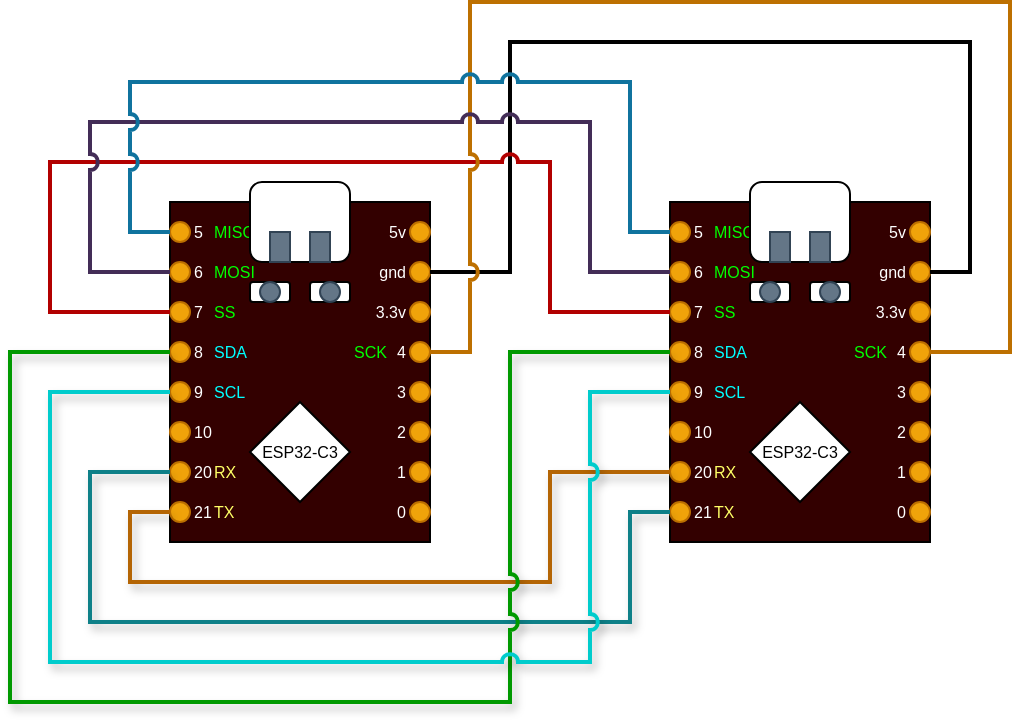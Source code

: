 <mxfile version="24.5.3" type="device">
  <diagram name="Page-1" id="lGDbhQLRvHRildsHieRH">
    <mxGraphModel dx="477" dy="309" grid="1" gridSize="10" guides="1" tooltips="1" connect="1" arrows="1" fold="1" page="1" pageScale="1" pageWidth="1169" pageHeight="827" math="0" shadow="0">
      <root>
        <mxCell id="0" />
        <mxCell id="1" parent="0" />
        <mxCell id="qjdgd-E2XrbZ29iHot8z-84" value="" style="group" parent="1" vertex="1" connectable="0">
          <mxGeometry x="240" y="160" width="130" height="180" as="geometry" />
        </mxCell>
        <mxCell id="qjdgd-E2XrbZ29iHot8z-43" value="" style="rounded=0;whiteSpace=wrap;html=1;fillColor=#330000;" parent="qjdgd-E2XrbZ29iHot8z-84" vertex="1">
          <mxGeometry y="10" width="130" height="170" as="geometry" />
        </mxCell>
        <mxCell id="qjdgd-E2XrbZ29iHot8z-3" value="" style="ellipse;whiteSpace=wrap;html=1;aspect=fixed;movable=1;resizable=1;rotatable=1;deletable=1;editable=1;locked=0;connectable=1;shadow=0;fillColor=#f0a30a;strokeColor=#BD7000;fontColor=#000000;align=left;" parent="qjdgd-E2XrbZ29iHot8z-84" vertex="1">
          <mxGeometry y="20" width="10" height="10" as="geometry" />
        </mxCell>
        <mxCell id="qjdgd-E2XrbZ29iHot8z-4" value="" style="ellipse;whiteSpace=wrap;html=1;aspect=fixed;movable=1;resizable=1;rotatable=1;deletable=1;editable=1;locked=0;connectable=1;shadow=0;fillColor=#f0a30a;fontColor=#000000;strokeColor=#BD7000;align=right;" parent="qjdgd-E2XrbZ29iHot8z-84" vertex="1">
          <mxGeometry x="120" y="20" width="10" height="10" as="geometry" />
        </mxCell>
        <mxCell id="qjdgd-E2XrbZ29iHot8z-5" value="" style="ellipse;whiteSpace=wrap;html=1;aspect=fixed;movable=1;resizable=1;rotatable=1;deletable=1;editable=1;locked=0;connectable=1;shadow=0;fillColor=#f0a30a;strokeColor=#BD7000;fontColor=#000000;align=left;" parent="qjdgd-E2XrbZ29iHot8z-84" vertex="1">
          <mxGeometry y="40" width="10" height="10" as="geometry" />
        </mxCell>
        <mxCell id="qjdgd-E2XrbZ29iHot8z-6" value="" style="ellipse;whiteSpace=wrap;html=1;aspect=fixed;movable=1;resizable=1;rotatable=1;deletable=1;editable=1;locked=0;connectable=1;shadow=0;fillColor=#f0a30a;fontColor=#000000;strokeColor=#BD7000;align=right;" parent="qjdgd-E2XrbZ29iHot8z-84" vertex="1">
          <mxGeometry x="120" y="40" width="10" height="10" as="geometry" />
        </mxCell>
        <mxCell id="qjdgd-E2XrbZ29iHot8z-7" value="" style="ellipse;whiteSpace=wrap;html=1;aspect=fixed;movable=1;resizable=1;rotatable=1;deletable=1;editable=1;locked=0;connectable=1;shadow=0;fillColor=#f0a30a;strokeColor=#BD7000;fontColor=#000000;align=left;" parent="qjdgd-E2XrbZ29iHot8z-84" vertex="1">
          <mxGeometry y="60" width="10" height="10" as="geometry" />
        </mxCell>
        <mxCell id="qjdgd-E2XrbZ29iHot8z-8" value="" style="ellipse;whiteSpace=wrap;html=1;aspect=fixed;movable=1;resizable=1;rotatable=1;deletable=1;editable=1;locked=0;connectable=1;shadow=0;fillColor=#f0a30a;fontColor=#000000;strokeColor=#BD7000;align=right;" parent="qjdgd-E2XrbZ29iHot8z-84" vertex="1">
          <mxGeometry x="120" y="60" width="10" height="10" as="geometry" />
        </mxCell>
        <mxCell id="qjdgd-E2XrbZ29iHot8z-9" value="" style="ellipse;whiteSpace=wrap;html=1;aspect=fixed;movable=1;resizable=1;rotatable=1;deletable=1;editable=1;locked=0;connectable=1;shadow=0;fillColor=#f0a30a;strokeColor=#BD7000;fontColor=#000000;align=left;" parent="qjdgd-E2XrbZ29iHot8z-84" vertex="1">
          <mxGeometry y="80" width="10" height="10" as="geometry" />
        </mxCell>
        <mxCell id="qjdgd-E2XrbZ29iHot8z-10" value="" style="ellipse;whiteSpace=wrap;html=1;aspect=fixed;movable=1;resizable=1;rotatable=1;deletable=1;editable=1;locked=0;connectable=1;shadow=0;fillColor=#f0a30a;fontColor=#000000;strokeColor=#BD7000;align=right;" parent="qjdgd-E2XrbZ29iHot8z-84" vertex="1">
          <mxGeometry x="120" y="80" width="10" height="10" as="geometry" />
        </mxCell>
        <mxCell id="qjdgd-E2XrbZ29iHot8z-11" value="" style="ellipse;whiteSpace=wrap;html=1;aspect=fixed;movable=1;resizable=1;rotatable=1;deletable=1;editable=1;locked=0;connectable=1;shadow=0;fillColor=#f0a30a;strokeColor=#BD7000;fontColor=#000000;align=left;" parent="qjdgd-E2XrbZ29iHot8z-84" vertex="1">
          <mxGeometry y="100" width="10" height="10" as="geometry" />
        </mxCell>
        <mxCell id="qjdgd-E2XrbZ29iHot8z-12" value="" style="ellipse;whiteSpace=wrap;html=1;aspect=fixed;movable=1;resizable=1;rotatable=1;deletable=1;editable=1;locked=0;connectable=1;shadow=0;fillColor=#f0a30a;fontColor=#000000;strokeColor=#BD7000;align=right;" parent="qjdgd-E2XrbZ29iHot8z-84" vertex="1">
          <mxGeometry x="120" y="100" width="10" height="10" as="geometry" />
        </mxCell>
        <mxCell id="qjdgd-E2XrbZ29iHot8z-13" value="" style="ellipse;whiteSpace=wrap;html=1;aspect=fixed;movable=1;resizable=1;rotatable=1;deletable=1;editable=1;locked=0;connectable=1;shadow=0;fillColor=#f0a30a;strokeColor=#BD7000;fontColor=#000000;align=left;" parent="qjdgd-E2XrbZ29iHot8z-84" vertex="1">
          <mxGeometry y="120" width="10" height="10" as="geometry" />
        </mxCell>
        <mxCell id="qjdgd-E2XrbZ29iHot8z-14" value="" style="ellipse;whiteSpace=wrap;html=1;aspect=fixed;movable=1;resizable=1;rotatable=1;deletable=1;editable=1;locked=0;connectable=1;shadow=0;fillColor=#f0a30a;fontColor=#000000;strokeColor=#BD7000;align=right;" parent="qjdgd-E2XrbZ29iHot8z-84" vertex="1">
          <mxGeometry x="120" y="120" width="10" height="10" as="geometry" />
        </mxCell>
        <mxCell id="qjdgd-E2XrbZ29iHot8z-15" value="" style="ellipse;whiteSpace=wrap;html=1;aspect=fixed;movable=1;resizable=1;rotatable=1;deletable=1;editable=1;locked=0;connectable=1;shadow=0;fillColor=#f0a30a;strokeColor=#BD7000;fontColor=#000000;align=left;" parent="qjdgd-E2XrbZ29iHot8z-84" vertex="1">
          <mxGeometry y="140" width="10" height="10" as="geometry" />
        </mxCell>
        <mxCell id="qjdgd-E2XrbZ29iHot8z-16" value="" style="ellipse;whiteSpace=wrap;html=1;aspect=fixed;movable=1;resizable=1;rotatable=1;deletable=1;editable=1;locked=0;connectable=1;shadow=0;fillColor=#f0a30a;fontColor=#000000;strokeColor=#BD7000;align=right;" parent="qjdgd-E2XrbZ29iHot8z-84" vertex="1">
          <mxGeometry x="120" y="140" width="10" height="10" as="geometry" />
        </mxCell>
        <mxCell id="qjdgd-E2XrbZ29iHot8z-17" value="" style="ellipse;whiteSpace=wrap;html=1;aspect=fixed;movable=1;resizable=1;rotatable=1;deletable=1;editable=1;locked=0;connectable=1;shadow=0;fillColor=#f0a30a;strokeColor=#BD7000;fontColor=#000000;align=left;" parent="qjdgd-E2XrbZ29iHot8z-84" vertex="1">
          <mxGeometry y="160" width="10" height="10" as="geometry" />
        </mxCell>
        <mxCell id="qjdgd-E2XrbZ29iHot8z-18" value="" style="ellipse;whiteSpace=wrap;html=1;aspect=fixed;movable=1;resizable=1;rotatable=1;deletable=1;editable=1;locked=0;connectable=1;shadow=0;fillColor=#f0a30a;fontColor=#000000;strokeColor=#BD7000;align=right;" parent="qjdgd-E2XrbZ29iHot8z-84" vertex="1">
          <mxGeometry x="120" y="160" width="10" height="10" as="geometry" />
        </mxCell>
        <mxCell id="qjdgd-E2XrbZ29iHot8z-50" value="5v" style="text;html=1;align=right;verticalAlign=middle;whiteSpace=wrap;rounded=0;fontSize=8;labelBackgroundColor=#330000;fontColor=#FFFFFF;" parent="qjdgd-E2XrbZ29iHot8z-84" vertex="1">
          <mxGeometry x="100" y="20" width="20" height="10" as="geometry" />
        </mxCell>
        <mxCell id="qjdgd-E2XrbZ29iHot8z-51" value="gnd" style="text;html=1;align=right;verticalAlign=middle;whiteSpace=wrap;rounded=0;fontSize=8;labelBackgroundColor=#330000;fontColor=#FFFFFF;" parent="qjdgd-E2XrbZ29iHot8z-84" vertex="1">
          <mxGeometry x="100" y="40" width="20" height="10" as="geometry" />
        </mxCell>
        <mxCell id="qjdgd-E2XrbZ29iHot8z-52" value="3.3v" style="text;html=1;align=right;verticalAlign=middle;whiteSpace=wrap;rounded=0;fontSize=8;labelBackgroundColor=#330000;fontColor=#FFFFFF;" parent="qjdgd-E2XrbZ29iHot8z-84" vertex="1">
          <mxGeometry x="100" y="60" width="20" height="10" as="geometry" />
        </mxCell>
        <mxCell id="qjdgd-E2XrbZ29iHot8z-53" value="4" style="text;html=1;align=right;verticalAlign=middle;whiteSpace=wrap;rounded=0;fontSize=8;labelBackgroundColor=#330000;fontColor=#FFFFFF;" parent="qjdgd-E2XrbZ29iHot8z-84" vertex="1">
          <mxGeometry x="100" y="80" width="20" height="10" as="geometry" />
        </mxCell>
        <mxCell id="qjdgd-E2XrbZ29iHot8z-54" value="3" style="text;html=1;align=right;verticalAlign=middle;whiteSpace=wrap;rounded=0;fontSize=8;labelBackgroundColor=#330000;fontColor=#FFFFFF;" parent="qjdgd-E2XrbZ29iHot8z-84" vertex="1">
          <mxGeometry x="100" y="100" width="20" height="10" as="geometry" />
        </mxCell>
        <mxCell id="qjdgd-E2XrbZ29iHot8z-55" value="2" style="text;html=1;align=right;verticalAlign=middle;whiteSpace=wrap;rounded=0;fontSize=8;labelBackgroundColor=#330000;fontColor=#FFFFFF;" parent="qjdgd-E2XrbZ29iHot8z-84" vertex="1">
          <mxGeometry x="100" y="120" width="20" height="10" as="geometry" />
        </mxCell>
        <mxCell id="qjdgd-E2XrbZ29iHot8z-56" value="1" style="text;html=1;align=right;verticalAlign=middle;whiteSpace=wrap;rounded=0;fontSize=8;labelBackgroundColor=#330000;fontColor=#FFFFFF;" parent="qjdgd-E2XrbZ29iHot8z-84" vertex="1">
          <mxGeometry x="100" y="140" width="20" height="10" as="geometry" />
        </mxCell>
        <mxCell id="qjdgd-E2XrbZ29iHot8z-57" value="0" style="text;html=1;align=right;verticalAlign=middle;whiteSpace=wrap;rounded=0;fontSize=8;labelBackgroundColor=#330000;fontColor=#FFFFFF;" parent="qjdgd-E2XrbZ29iHot8z-84" vertex="1">
          <mxGeometry x="100" y="160" width="20" height="10" as="geometry" />
        </mxCell>
        <mxCell id="qjdgd-E2XrbZ29iHot8z-58" value="5" style="text;html=1;align=left;verticalAlign=middle;whiteSpace=wrap;rounded=0;fontSize=8;labelBackgroundColor=#330000;fontColor=#FFFFFF;" parent="qjdgd-E2XrbZ29iHot8z-84" vertex="1">
          <mxGeometry x="10" y="20" width="20" height="10" as="geometry" />
        </mxCell>
        <mxCell id="qjdgd-E2XrbZ29iHot8z-59" value="6" style="text;html=1;align=left;verticalAlign=middle;whiteSpace=wrap;rounded=0;fontSize=8;labelBackgroundColor=#330000;fontColor=#FFFFFF;" parent="qjdgd-E2XrbZ29iHot8z-84" vertex="1">
          <mxGeometry x="10" y="40" width="20" height="10" as="geometry" />
        </mxCell>
        <mxCell id="qjdgd-E2XrbZ29iHot8z-60" value="7" style="text;html=1;align=left;verticalAlign=middle;whiteSpace=wrap;rounded=0;fontSize=8;labelBackgroundColor=#330000;fontColor=#FFFFFF;" parent="qjdgd-E2XrbZ29iHot8z-84" vertex="1">
          <mxGeometry x="10" y="60" width="20" height="10" as="geometry" />
        </mxCell>
        <mxCell id="qjdgd-E2XrbZ29iHot8z-61" value="8" style="text;html=1;align=left;verticalAlign=middle;whiteSpace=wrap;rounded=0;fontSize=8;labelBackgroundColor=#330000;fontColor=#FFFFFF;" parent="qjdgd-E2XrbZ29iHot8z-84" vertex="1">
          <mxGeometry x="10" y="80" width="20" height="10" as="geometry" />
        </mxCell>
        <mxCell id="qjdgd-E2XrbZ29iHot8z-62" value="9" style="text;html=1;align=left;verticalAlign=middle;whiteSpace=wrap;rounded=0;fontSize=8;labelBackgroundColor=#330000;fontColor=#FFFFFF;" parent="qjdgd-E2XrbZ29iHot8z-84" vertex="1">
          <mxGeometry x="10" y="100" width="20" height="10" as="geometry" />
        </mxCell>
        <mxCell id="qjdgd-E2XrbZ29iHot8z-63" value="10" style="text;html=1;align=left;verticalAlign=middle;whiteSpace=wrap;rounded=0;fontSize=8;labelBackgroundColor=#330000;fontColor=#FFFFFF;" parent="qjdgd-E2XrbZ29iHot8z-84" vertex="1">
          <mxGeometry x="10" y="120" width="20" height="10" as="geometry" />
        </mxCell>
        <mxCell id="qjdgd-E2XrbZ29iHot8z-64" value="20" style="text;html=1;align=left;verticalAlign=middle;whiteSpace=wrap;rounded=0;fontSize=8;labelBackgroundColor=#330000;fontColor=#FFFFFF;" parent="qjdgd-E2XrbZ29iHot8z-84" vertex="1">
          <mxGeometry x="10" y="140" width="20" height="10" as="geometry" />
        </mxCell>
        <mxCell id="qjdgd-E2XrbZ29iHot8z-65" value="21" style="text;html=1;align=left;verticalAlign=middle;whiteSpace=wrap;rounded=0;fontSize=8;labelBackgroundColor=#330000;fontColor=#FFFFFF;" parent="qjdgd-E2XrbZ29iHot8z-84" vertex="1">
          <mxGeometry x="10" y="160" width="20" height="10" as="geometry" />
        </mxCell>
        <mxCell id="qjdgd-E2XrbZ29iHot8z-67" value="RX" style="text;html=1;align=left;verticalAlign=middle;whiteSpace=wrap;rounded=0;fontSize=8;labelBackgroundColor=#330000;fontColor=#FFFF66;" parent="qjdgd-E2XrbZ29iHot8z-84" vertex="1">
          <mxGeometry x="20" y="140" width="20" height="10" as="geometry" />
        </mxCell>
        <mxCell id="qjdgd-E2XrbZ29iHot8z-68" value="TX" style="text;html=1;align=left;verticalAlign=middle;whiteSpace=wrap;rounded=0;fontSize=8;labelBackgroundColor=#330000;fontColor=#FFFF66;" parent="qjdgd-E2XrbZ29iHot8z-84" vertex="1">
          <mxGeometry x="20" y="160" width="20" height="10" as="geometry" />
        </mxCell>
        <mxCell id="qjdgd-E2XrbZ29iHot8z-69" value="SDA" style="text;html=1;align=left;verticalAlign=middle;whiteSpace=wrap;rounded=0;fontSize=8;labelBackgroundColor=#330000;fontColor=#00FFFF;" parent="qjdgd-E2XrbZ29iHot8z-84" vertex="1">
          <mxGeometry x="20" y="80" width="20" height="10" as="geometry" />
        </mxCell>
        <mxCell id="qjdgd-E2XrbZ29iHot8z-70" value="SCL" style="text;html=1;align=left;verticalAlign=middle;whiteSpace=wrap;rounded=0;fontSize=8;labelBackgroundColor=#330000;fontColor=#00FFFF;" parent="qjdgd-E2XrbZ29iHot8z-84" vertex="1">
          <mxGeometry x="20" y="100" width="20" height="10" as="geometry" />
        </mxCell>
        <mxCell id="qjdgd-E2XrbZ29iHot8z-71" value="MISO" style="text;html=1;align=left;verticalAlign=middle;whiteSpace=wrap;rounded=0;fontSize=8;labelBackgroundColor=#330000;fontColor=#00FF00;" parent="qjdgd-E2XrbZ29iHot8z-84" vertex="1">
          <mxGeometry x="20" y="20" width="20" height="10" as="geometry" />
        </mxCell>
        <mxCell id="qjdgd-E2XrbZ29iHot8z-72" value="MOSI" style="text;html=1;align=left;verticalAlign=middle;whiteSpace=wrap;rounded=0;fontSize=8;labelBackgroundColor=#330000;fontColor=#00FF00;" parent="qjdgd-E2XrbZ29iHot8z-84" vertex="1">
          <mxGeometry x="20" y="40" width="20" height="10" as="geometry" />
        </mxCell>
        <mxCell id="qjdgd-E2XrbZ29iHot8z-73" value="SS" style="text;html=1;align=left;verticalAlign=middle;whiteSpace=wrap;rounded=0;fontSize=8;labelBackgroundColor=#330000;fontColor=#00FF00;" parent="qjdgd-E2XrbZ29iHot8z-84" vertex="1">
          <mxGeometry x="20" y="60" width="20" height="10" as="geometry" />
        </mxCell>
        <mxCell id="qjdgd-E2XrbZ29iHot8z-49" value="" style="group" parent="qjdgd-E2XrbZ29iHot8z-84" vertex="1" connectable="0">
          <mxGeometry x="40" width="50" height="40" as="geometry" />
        </mxCell>
        <mxCell id="qjdgd-E2XrbZ29iHot8z-46" value="" style="rounded=1;whiteSpace=wrap;html=1;" parent="qjdgd-E2XrbZ29iHot8z-49" vertex="1">
          <mxGeometry width="50" height="40" as="geometry" />
        </mxCell>
        <mxCell id="qjdgd-E2XrbZ29iHot8z-47" value="" style="rounded=0;whiteSpace=wrap;html=1;fillColor=#647687;strokeColor=#314354;fontColor=#ffffff;" parent="qjdgd-E2XrbZ29iHot8z-49" vertex="1">
          <mxGeometry x="10" y="25" width="10" height="15" as="geometry" />
        </mxCell>
        <mxCell id="qjdgd-E2XrbZ29iHot8z-48" value="" style="rounded=0;whiteSpace=wrap;html=1;fillColor=#647687;strokeColor=#314354;fontColor=#ffffff;" parent="qjdgd-E2XrbZ29iHot8z-49" vertex="1">
          <mxGeometry x="30" y="25" width="10" height="15" as="geometry" />
        </mxCell>
        <mxCell id="qjdgd-E2XrbZ29iHot8z-74" value="SCK" style="text;html=1;align=left;verticalAlign=middle;whiteSpace=wrap;rounded=0;fontSize=8;labelBackgroundColor=#330000;fontColor=#00FF00;" parent="qjdgd-E2XrbZ29iHot8z-84" vertex="1">
          <mxGeometry x="90" y="80" width="20" height="10" as="geometry" />
        </mxCell>
        <mxCell id="qjdgd-E2XrbZ29iHot8z-75" value="ESP32-C3" style="rhombus;whiteSpace=wrap;html=1;fontSize=8;" parent="qjdgd-E2XrbZ29iHot8z-84" vertex="1">
          <mxGeometry x="40" y="110" width="50" height="50" as="geometry" />
        </mxCell>
        <mxCell id="qjdgd-E2XrbZ29iHot8z-79" value="" style="group" parent="qjdgd-E2XrbZ29iHot8z-84" vertex="1" connectable="0">
          <mxGeometry x="40" y="50" width="20" height="10" as="geometry" />
        </mxCell>
        <mxCell id="qjdgd-E2XrbZ29iHot8z-76" value="" style="rounded=1;whiteSpace=wrap;html=1;" parent="qjdgd-E2XrbZ29iHot8z-79" vertex="1">
          <mxGeometry width="20" height="10" as="geometry" />
        </mxCell>
        <mxCell id="qjdgd-E2XrbZ29iHot8z-77" value="" style="ellipse;whiteSpace=wrap;html=1;aspect=fixed;labelBackgroundColor=none;fontColor=#ffffff;fillColor=#647687;strokeColor=#314354;" parent="qjdgd-E2XrbZ29iHot8z-79" vertex="1">
          <mxGeometry x="5" width="10" height="10" as="geometry" />
        </mxCell>
        <mxCell id="qjdgd-E2XrbZ29iHot8z-81" value="" style="group" parent="qjdgd-E2XrbZ29iHot8z-84" vertex="1" connectable="0">
          <mxGeometry x="70" y="50" width="20" height="10" as="geometry" />
        </mxCell>
        <mxCell id="qjdgd-E2XrbZ29iHot8z-82" value="" style="rounded=1;whiteSpace=wrap;html=1;" parent="qjdgd-E2XrbZ29iHot8z-81" vertex="1">
          <mxGeometry width="20" height="10" as="geometry" />
        </mxCell>
        <mxCell id="qjdgd-E2XrbZ29iHot8z-83" value="" style="ellipse;whiteSpace=wrap;html=1;aspect=fixed;labelBackgroundColor=none;fontColor=#ffffff;fillColor=#647687;strokeColor=#314354;" parent="qjdgd-E2XrbZ29iHot8z-81" vertex="1">
          <mxGeometry x="5" width="10" height="10" as="geometry" />
        </mxCell>
        <mxCell id="qjdgd-E2XrbZ29iHot8z-244" value="" style="group" parent="1" vertex="1" connectable="0">
          <mxGeometry x="490" y="160" width="130" height="180" as="geometry" />
        </mxCell>
        <mxCell id="qjdgd-E2XrbZ29iHot8z-245" value="" style="rounded=0;whiteSpace=wrap;html=1;fillColor=#330000;" parent="qjdgd-E2XrbZ29iHot8z-244" vertex="1">
          <mxGeometry y="10" width="130" height="170" as="geometry" />
        </mxCell>
        <mxCell id="qjdgd-E2XrbZ29iHot8z-246" value="" style="ellipse;whiteSpace=wrap;html=1;aspect=fixed;movable=1;resizable=1;rotatable=1;deletable=1;editable=1;locked=0;connectable=1;shadow=0;fillColor=#f0a30a;strokeColor=#BD7000;fontColor=#000000;align=left;" parent="qjdgd-E2XrbZ29iHot8z-244" vertex="1">
          <mxGeometry y="20" width="10" height="10" as="geometry" />
        </mxCell>
        <mxCell id="qjdgd-E2XrbZ29iHot8z-247" value="" style="ellipse;whiteSpace=wrap;html=1;aspect=fixed;movable=1;resizable=1;rotatable=1;deletable=1;editable=1;locked=0;connectable=1;shadow=0;fillColor=#f0a30a;fontColor=#000000;strokeColor=#BD7000;align=right;" parent="qjdgd-E2XrbZ29iHot8z-244" vertex="1">
          <mxGeometry x="120" y="20" width="10" height="10" as="geometry" />
        </mxCell>
        <mxCell id="qjdgd-E2XrbZ29iHot8z-248" value="" style="ellipse;whiteSpace=wrap;html=1;aspect=fixed;movable=1;resizable=1;rotatable=1;deletable=1;editable=1;locked=0;connectable=1;shadow=0;fillColor=#f0a30a;strokeColor=#BD7000;fontColor=#000000;align=left;" parent="qjdgd-E2XrbZ29iHot8z-244" vertex="1">
          <mxGeometry y="40" width="10" height="10" as="geometry" />
        </mxCell>
        <mxCell id="qjdgd-E2XrbZ29iHot8z-249" value="" style="ellipse;whiteSpace=wrap;html=1;aspect=fixed;movable=1;resizable=1;rotatable=1;deletable=1;editable=1;locked=0;connectable=1;shadow=0;fillColor=#f0a30a;fontColor=#000000;strokeColor=#BD7000;align=right;" parent="qjdgd-E2XrbZ29iHot8z-244" vertex="1">
          <mxGeometry x="120" y="40" width="10" height="10" as="geometry" />
        </mxCell>
        <mxCell id="qjdgd-E2XrbZ29iHot8z-250" value="" style="ellipse;whiteSpace=wrap;html=1;aspect=fixed;movable=1;resizable=1;rotatable=1;deletable=1;editable=1;locked=0;connectable=1;shadow=0;fillColor=#f0a30a;strokeColor=#BD7000;fontColor=#000000;align=left;" parent="qjdgd-E2XrbZ29iHot8z-244" vertex="1">
          <mxGeometry y="60" width="10" height="10" as="geometry" />
        </mxCell>
        <mxCell id="qjdgd-E2XrbZ29iHot8z-251" value="" style="ellipse;whiteSpace=wrap;html=1;aspect=fixed;movable=1;resizable=1;rotatable=1;deletable=1;editable=1;locked=0;connectable=1;shadow=0;fillColor=#f0a30a;fontColor=#000000;strokeColor=#BD7000;align=right;" parent="qjdgd-E2XrbZ29iHot8z-244" vertex="1">
          <mxGeometry x="120" y="60" width="10" height="10" as="geometry" />
        </mxCell>
        <mxCell id="qjdgd-E2XrbZ29iHot8z-252" value="" style="ellipse;whiteSpace=wrap;html=1;aspect=fixed;movable=1;resizable=1;rotatable=1;deletable=1;editable=1;locked=0;connectable=1;shadow=0;fillColor=#f0a30a;strokeColor=#BD7000;fontColor=#000000;align=left;" parent="qjdgd-E2XrbZ29iHot8z-244" vertex="1">
          <mxGeometry y="80" width="10" height="10" as="geometry" />
        </mxCell>
        <mxCell id="qjdgd-E2XrbZ29iHot8z-253" value="" style="ellipse;whiteSpace=wrap;html=1;aspect=fixed;movable=1;resizable=1;rotatable=1;deletable=1;editable=1;locked=0;connectable=1;shadow=0;fillColor=#f0a30a;fontColor=#000000;strokeColor=#BD7000;align=right;" parent="qjdgd-E2XrbZ29iHot8z-244" vertex="1">
          <mxGeometry x="120" y="80" width="10" height="10" as="geometry" />
        </mxCell>
        <mxCell id="qjdgd-E2XrbZ29iHot8z-254" value="" style="ellipse;whiteSpace=wrap;html=1;aspect=fixed;movable=1;resizable=1;rotatable=1;deletable=1;editable=1;locked=0;connectable=1;shadow=0;fillColor=#f0a30a;strokeColor=#BD7000;fontColor=#000000;align=left;" parent="qjdgd-E2XrbZ29iHot8z-244" vertex="1">
          <mxGeometry y="100" width="10" height="10" as="geometry" />
        </mxCell>
        <mxCell id="qjdgd-E2XrbZ29iHot8z-255" value="" style="ellipse;whiteSpace=wrap;html=1;aspect=fixed;movable=1;resizable=1;rotatable=1;deletable=1;editable=1;locked=0;connectable=1;shadow=0;fillColor=#f0a30a;fontColor=#000000;strokeColor=#BD7000;align=right;" parent="qjdgd-E2XrbZ29iHot8z-244" vertex="1">
          <mxGeometry x="120" y="100" width="10" height="10" as="geometry" />
        </mxCell>
        <mxCell id="qjdgd-E2XrbZ29iHot8z-256" value="" style="ellipse;whiteSpace=wrap;html=1;aspect=fixed;movable=1;resizable=1;rotatable=1;deletable=1;editable=1;locked=0;connectable=1;shadow=0;fillColor=#f0a30a;strokeColor=#BD7000;fontColor=#000000;align=left;" parent="qjdgd-E2XrbZ29iHot8z-244" vertex="1">
          <mxGeometry y="120" width="10" height="10" as="geometry" />
        </mxCell>
        <mxCell id="qjdgd-E2XrbZ29iHot8z-257" value="" style="ellipse;whiteSpace=wrap;html=1;aspect=fixed;movable=1;resizable=1;rotatable=1;deletable=1;editable=1;locked=0;connectable=1;shadow=0;fillColor=#f0a30a;fontColor=#000000;strokeColor=#BD7000;align=right;" parent="qjdgd-E2XrbZ29iHot8z-244" vertex="1">
          <mxGeometry x="120" y="120" width="10" height="10" as="geometry" />
        </mxCell>
        <mxCell id="qjdgd-E2XrbZ29iHot8z-258" value="" style="ellipse;whiteSpace=wrap;html=1;aspect=fixed;movable=1;resizable=1;rotatable=1;deletable=1;editable=1;locked=0;connectable=1;shadow=0;fillColor=#f0a30a;strokeColor=#BD7000;fontColor=#000000;align=left;" parent="qjdgd-E2XrbZ29iHot8z-244" vertex="1">
          <mxGeometry y="140" width="10" height="10" as="geometry" />
        </mxCell>
        <mxCell id="qjdgd-E2XrbZ29iHot8z-259" value="" style="ellipse;whiteSpace=wrap;html=1;aspect=fixed;movable=1;resizable=1;rotatable=1;deletable=1;editable=1;locked=0;connectable=1;shadow=0;fillColor=#f0a30a;fontColor=#000000;strokeColor=#BD7000;align=right;" parent="qjdgd-E2XrbZ29iHot8z-244" vertex="1">
          <mxGeometry x="120" y="140" width="10" height="10" as="geometry" />
        </mxCell>
        <mxCell id="qjdgd-E2XrbZ29iHot8z-260" value="" style="ellipse;whiteSpace=wrap;html=1;aspect=fixed;movable=1;resizable=1;rotatable=1;deletable=1;editable=1;locked=0;connectable=1;shadow=0;fillColor=#f0a30a;strokeColor=#BD7000;fontColor=#000000;align=left;" parent="qjdgd-E2XrbZ29iHot8z-244" vertex="1">
          <mxGeometry y="160" width="10" height="10" as="geometry" />
        </mxCell>
        <mxCell id="qjdgd-E2XrbZ29iHot8z-261" value="" style="ellipse;whiteSpace=wrap;html=1;aspect=fixed;movable=1;resizable=1;rotatable=1;deletable=1;editable=1;locked=0;connectable=1;shadow=0;fillColor=#f0a30a;fontColor=#000000;strokeColor=#BD7000;align=right;" parent="qjdgd-E2XrbZ29iHot8z-244" vertex="1">
          <mxGeometry x="120" y="160" width="10" height="10" as="geometry" />
        </mxCell>
        <mxCell id="qjdgd-E2XrbZ29iHot8z-262" value="5v" style="text;html=1;align=right;verticalAlign=middle;whiteSpace=wrap;rounded=0;fontSize=8;labelBackgroundColor=#330000;fontColor=#FFFFFF;" parent="qjdgd-E2XrbZ29iHot8z-244" vertex="1">
          <mxGeometry x="100" y="20" width="20" height="10" as="geometry" />
        </mxCell>
        <mxCell id="qjdgd-E2XrbZ29iHot8z-263" value="gnd" style="text;html=1;align=right;verticalAlign=middle;whiteSpace=wrap;rounded=0;fontSize=8;labelBackgroundColor=#330000;fontColor=#FFFFFF;" parent="qjdgd-E2XrbZ29iHot8z-244" vertex="1">
          <mxGeometry x="100" y="40" width="20" height="10" as="geometry" />
        </mxCell>
        <mxCell id="qjdgd-E2XrbZ29iHot8z-264" value="3.3v" style="text;html=1;align=right;verticalAlign=middle;whiteSpace=wrap;rounded=0;fontSize=8;labelBackgroundColor=#330000;fontColor=#FFFFFF;" parent="qjdgd-E2XrbZ29iHot8z-244" vertex="1">
          <mxGeometry x="100" y="60" width="20" height="10" as="geometry" />
        </mxCell>
        <mxCell id="qjdgd-E2XrbZ29iHot8z-265" value="4" style="text;html=1;align=right;verticalAlign=middle;whiteSpace=wrap;rounded=0;fontSize=8;labelBackgroundColor=#330000;fontColor=#FFFFFF;" parent="qjdgd-E2XrbZ29iHot8z-244" vertex="1">
          <mxGeometry x="100" y="80" width="20" height="10" as="geometry" />
        </mxCell>
        <mxCell id="qjdgd-E2XrbZ29iHot8z-266" value="3" style="text;html=1;align=right;verticalAlign=middle;whiteSpace=wrap;rounded=0;fontSize=8;labelBackgroundColor=#330000;fontColor=#FFFFFF;" parent="qjdgd-E2XrbZ29iHot8z-244" vertex="1">
          <mxGeometry x="100" y="100" width="20" height="10" as="geometry" />
        </mxCell>
        <mxCell id="qjdgd-E2XrbZ29iHot8z-267" value="2" style="text;html=1;align=right;verticalAlign=middle;whiteSpace=wrap;rounded=0;fontSize=8;labelBackgroundColor=#330000;fontColor=#FFFFFF;" parent="qjdgd-E2XrbZ29iHot8z-244" vertex="1">
          <mxGeometry x="100" y="120" width="20" height="10" as="geometry" />
        </mxCell>
        <mxCell id="qjdgd-E2XrbZ29iHot8z-268" value="1" style="text;html=1;align=right;verticalAlign=middle;whiteSpace=wrap;rounded=0;fontSize=8;labelBackgroundColor=#330000;fontColor=#FFFFFF;" parent="qjdgd-E2XrbZ29iHot8z-244" vertex="1">
          <mxGeometry x="100" y="140" width="20" height="10" as="geometry" />
        </mxCell>
        <mxCell id="qjdgd-E2XrbZ29iHot8z-269" value="0" style="text;html=1;align=right;verticalAlign=middle;whiteSpace=wrap;rounded=0;fontSize=8;labelBackgroundColor=#330000;fontColor=#FFFFFF;" parent="qjdgd-E2XrbZ29iHot8z-244" vertex="1">
          <mxGeometry x="100" y="160" width="20" height="10" as="geometry" />
        </mxCell>
        <mxCell id="qjdgd-E2XrbZ29iHot8z-270" value="5" style="text;html=1;align=left;verticalAlign=middle;whiteSpace=wrap;rounded=0;fontSize=8;labelBackgroundColor=#330000;fontColor=#FFFFFF;" parent="qjdgd-E2XrbZ29iHot8z-244" vertex="1">
          <mxGeometry x="10" y="20" width="20" height="10" as="geometry" />
        </mxCell>
        <mxCell id="qjdgd-E2XrbZ29iHot8z-271" value="6" style="text;html=1;align=left;verticalAlign=middle;whiteSpace=wrap;rounded=0;fontSize=8;labelBackgroundColor=#330000;fontColor=#FFFFFF;" parent="qjdgd-E2XrbZ29iHot8z-244" vertex="1">
          <mxGeometry x="10" y="40" width="20" height="10" as="geometry" />
        </mxCell>
        <mxCell id="qjdgd-E2XrbZ29iHot8z-272" value="7" style="text;html=1;align=left;verticalAlign=middle;whiteSpace=wrap;rounded=0;fontSize=8;labelBackgroundColor=#330000;fontColor=#FFFFFF;" parent="qjdgd-E2XrbZ29iHot8z-244" vertex="1">
          <mxGeometry x="10" y="60" width="20" height="10" as="geometry" />
        </mxCell>
        <mxCell id="qjdgd-E2XrbZ29iHot8z-273" value="8" style="text;html=1;align=left;verticalAlign=middle;whiteSpace=wrap;rounded=0;fontSize=8;labelBackgroundColor=#330000;fontColor=#FFFFFF;" parent="qjdgd-E2XrbZ29iHot8z-244" vertex="1">
          <mxGeometry x="10" y="80" width="20" height="10" as="geometry" />
        </mxCell>
        <mxCell id="qjdgd-E2XrbZ29iHot8z-274" value="9" style="text;html=1;align=left;verticalAlign=middle;whiteSpace=wrap;rounded=0;fontSize=8;labelBackgroundColor=#330000;fontColor=#FFFFFF;" parent="qjdgd-E2XrbZ29iHot8z-244" vertex="1">
          <mxGeometry x="10" y="100" width="20" height="10" as="geometry" />
        </mxCell>
        <mxCell id="qjdgd-E2XrbZ29iHot8z-275" value="10" style="text;html=1;align=left;verticalAlign=middle;whiteSpace=wrap;rounded=0;fontSize=8;labelBackgroundColor=#330000;fontColor=#FFFFFF;" parent="qjdgd-E2XrbZ29iHot8z-244" vertex="1">
          <mxGeometry x="10" y="120" width="20" height="10" as="geometry" />
        </mxCell>
        <mxCell id="qjdgd-E2XrbZ29iHot8z-276" value="20" style="text;html=1;align=left;verticalAlign=middle;whiteSpace=wrap;rounded=0;fontSize=8;labelBackgroundColor=#330000;fontColor=#FFFFFF;" parent="qjdgd-E2XrbZ29iHot8z-244" vertex="1">
          <mxGeometry x="10" y="140" width="20" height="10" as="geometry" />
        </mxCell>
        <mxCell id="qjdgd-E2XrbZ29iHot8z-277" value="21" style="text;html=1;align=left;verticalAlign=middle;whiteSpace=wrap;rounded=0;fontSize=8;labelBackgroundColor=#330000;fontColor=#FFFFFF;" parent="qjdgd-E2XrbZ29iHot8z-244" vertex="1">
          <mxGeometry x="10" y="160" width="20" height="10" as="geometry" />
        </mxCell>
        <mxCell id="qjdgd-E2XrbZ29iHot8z-278" value="RX" style="text;html=1;align=left;verticalAlign=middle;whiteSpace=wrap;rounded=0;fontSize=8;labelBackgroundColor=#330000;fontColor=#FFFF66;" parent="qjdgd-E2XrbZ29iHot8z-244" vertex="1">
          <mxGeometry x="20" y="140" width="20" height="10" as="geometry" />
        </mxCell>
        <mxCell id="qjdgd-E2XrbZ29iHot8z-279" value="TX" style="text;html=1;align=left;verticalAlign=middle;whiteSpace=wrap;rounded=0;fontSize=8;labelBackgroundColor=#330000;fontColor=#FFFF66;" parent="qjdgd-E2XrbZ29iHot8z-244" vertex="1">
          <mxGeometry x="20" y="160" width="20" height="10" as="geometry" />
        </mxCell>
        <mxCell id="qjdgd-E2XrbZ29iHot8z-280" value="SDA" style="text;html=1;align=left;verticalAlign=middle;whiteSpace=wrap;rounded=0;fontSize=8;labelBackgroundColor=#330000;fontColor=#00FFFF;" parent="qjdgd-E2XrbZ29iHot8z-244" vertex="1">
          <mxGeometry x="20" y="80" width="20" height="10" as="geometry" />
        </mxCell>
        <mxCell id="qjdgd-E2XrbZ29iHot8z-281" value="SCL" style="text;html=1;align=left;verticalAlign=middle;whiteSpace=wrap;rounded=0;fontSize=8;labelBackgroundColor=#330000;fontColor=#00FFFF;" parent="qjdgd-E2XrbZ29iHot8z-244" vertex="1">
          <mxGeometry x="20" y="100" width="20" height="10" as="geometry" />
        </mxCell>
        <mxCell id="qjdgd-E2XrbZ29iHot8z-282" value="MISO" style="text;html=1;align=left;verticalAlign=middle;whiteSpace=wrap;rounded=0;fontSize=8;labelBackgroundColor=#330000;fontColor=#00FF00;" parent="qjdgd-E2XrbZ29iHot8z-244" vertex="1">
          <mxGeometry x="20" y="20" width="20" height="10" as="geometry" />
        </mxCell>
        <mxCell id="qjdgd-E2XrbZ29iHot8z-283" value="MOSI" style="text;html=1;align=left;verticalAlign=middle;whiteSpace=wrap;rounded=0;fontSize=8;labelBackgroundColor=#330000;fontColor=#00FF00;" parent="qjdgd-E2XrbZ29iHot8z-244" vertex="1">
          <mxGeometry x="20" y="40" width="20" height="10" as="geometry" />
        </mxCell>
        <mxCell id="qjdgd-E2XrbZ29iHot8z-284" value="SS" style="text;html=1;align=left;verticalAlign=middle;whiteSpace=wrap;rounded=0;fontSize=8;labelBackgroundColor=#330000;fontColor=#00FF00;" parent="qjdgd-E2XrbZ29iHot8z-244" vertex="1">
          <mxGeometry x="20" y="60" width="20" height="10" as="geometry" />
        </mxCell>
        <mxCell id="qjdgd-E2XrbZ29iHot8z-285" value="" style="group" parent="qjdgd-E2XrbZ29iHot8z-244" vertex="1" connectable="0">
          <mxGeometry x="40" width="50" height="40" as="geometry" />
        </mxCell>
        <mxCell id="qjdgd-E2XrbZ29iHot8z-286" value="" style="rounded=1;whiteSpace=wrap;html=1;" parent="qjdgd-E2XrbZ29iHot8z-285" vertex="1">
          <mxGeometry width="50" height="40" as="geometry" />
        </mxCell>
        <mxCell id="qjdgd-E2XrbZ29iHot8z-287" value="" style="rounded=0;whiteSpace=wrap;html=1;fillColor=#647687;strokeColor=#314354;fontColor=#ffffff;" parent="qjdgd-E2XrbZ29iHot8z-285" vertex="1">
          <mxGeometry x="10" y="25" width="10" height="15" as="geometry" />
        </mxCell>
        <mxCell id="qjdgd-E2XrbZ29iHot8z-288" value="" style="rounded=0;whiteSpace=wrap;html=1;fillColor=#647687;strokeColor=#314354;fontColor=#ffffff;" parent="qjdgd-E2XrbZ29iHot8z-285" vertex="1">
          <mxGeometry x="30" y="25" width="10" height="15" as="geometry" />
        </mxCell>
        <mxCell id="qjdgd-E2XrbZ29iHot8z-289" value="SCK" style="text;html=1;align=left;verticalAlign=middle;whiteSpace=wrap;rounded=0;fontSize=8;labelBackgroundColor=#330000;fontColor=#00FF00;" parent="qjdgd-E2XrbZ29iHot8z-244" vertex="1">
          <mxGeometry x="90" y="80" width="20" height="10" as="geometry" />
        </mxCell>
        <mxCell id="qjdgd-E2XrbZ29iHot8z-290" value="ESP32-C3" style="rhombus;whiteSpace=wrap;html=1;fontSize=8;" parent="qjdgd-E2XrbZ29iHot8z-244" vertex="1">
          <mxGeometry x="40" y="110" width="50" height="50" as="geometry" />
        </mxCell>
        <mxCell id="qjdgd-E2XrbZ29iHot8z-291" value="" style="group" parent="qjdgd-E2XrbZ29iHot8z-244" vertex="1" connectable="0">
          <mxGeometry x="40" y="50" width="20" height="10" as="geometry" />
        </mxCell>
        <mxCell id="qjdgd-E2XrbZ29iHot8z-292" value="" style="rounded=1;whiteSpace=wrap;html=1;" parent="qjdgd-E2XrbZ29iHot8z-291" vertex="1">
          <mxGeometry width="20" height="10" as="geometry" />
        </mxCell>
        <mxCell id="qjdgd-E2XrbZ29iHot8z-293" value="" style="ellipse;whiteSpace=wrap;html=1;aspect=fixed;labelBackgroundColor=none;fontColor=#ffffff;fillColor=#647687;strokeColor=#314354;" parent="qjdgd-E2XrbZ29iHot8z-291" vertex="1">
          <mxGeometry x="5" width="10" height="10" as="geometry" />
        </mxCell>
        <mxCell id="qjdgd-E2XrbZ29iHot8z-294" value="" style="group" parent="qjdgd-E2XrbZ29iHot8z-244" vertex="1" connectable="0">
          <mxGeometry x="70" y="50" width="20" height="10" as="geometry" />
        </mxCell>
        <mxCell id="qjdgd-E2XrbZ29iHot8z-295" value="" style="rounded=1;whiteSpace=wrap;html=1;" parent="qjdgd-E2XrbZ29iHot8z-294" vertex="1">
          <mxGeometry width="20" height="10" as="geometry" />
        </mxCell>
        <mxCell id="qjdgd-E2XrbZ29iHot8z-296" value="" style="ellipse;whiteSpace=wrap;html=1;aspect=fixed;labelBackgroundColor=none;fontColor=#ffffff;fillColor=#647687;strokeColor=#314354;" parent="qjdgd-E2XrbZ29iHot8z-294" vertex="1">
          <mxGeometry x="5" width="10" height="10" as="geometry" />
        </mxCell>
        <mxCell id="qjdgd-E2XrbZ29iHot8z-297" value="" style="endArrow=none;html=1;rounded=0;entryX=0;entryY=0.5;entryDx=0;entryDy=0;exitX=0;exitY=0.5;exitDx=0;exitDy=0;fillColor=#b0e3e6;strokeColor=#0e8088;strokeWidth=2;flowAnimation=0;shadow=1;jumpStyle=arc;" parent="1" source="qjdgd-E2XrbZ29iHot8z-260" target="qjdgd-E2XrbZ29iHot8z-15" edge="1">
          <mxGeometry width="50" height="50" relative="1" as="geometry">
            <mxPoint x="320" y="370" as="sourcePoint" />
            <mxPoint x="220" y="320" as="targetPoint" />
            <Array as="points">
              <mxPoint x="470" y="325" />
              <mxPoint x="470" y="380" />
              <mxPoint x="200" y="380" />
              <mxPoint x="200" y="305" />
            </Array>
          </mxGeometry>
        </mxCell>
        <mxCell id="qjdgd-E2XrbZ29iHot8z-298" value="" style="endArrow=none;html=1;rounded=0;entryX=0;entryY=0.5;entryDx=0;entryDy=0;exitX=0;exitY=0.5;exitDx=0;exitDy=0;strokeWidth=2;fillColor=#fad7ac;strokeColor=#b46504;flowAnimation=0;shadow=1;jumpStyle=arc;" parent="1" source="qjdgd-E2XrbZ29iHot8z-258" target="qjdgd-E2XrbZ29iHot8z-17" edge="1">
          <mxGeometry width="50" height="50" relative="1" as="geometry">
            <mxPoint x="400" y="360" as="sourcePoint" />
            <mxPoint x="250" y="330" as="targetPoint" />
            <Array as="points">
              <mxPoint x="430" y="305" />
              <mxPoint x="430" y="360" />
              <mxPoint x="220" y="360" />
              <mxPoint x="220" y="325" />
            </Array>
          </mxGeometry>
        </mxCell>
        <mxCell id="qjdgd-E2XrbZ29iHot8z-299" value="" style="endArrow=none;html=1;rounded=0;exitX=1;exitY=0.5;exitDx=0;exitDy=0;entryX=1;entryY=0.5;entryDx=0;entryDy=0;strokeWidth=2;jumpStyle=arc;" parent="1" source="qjdgd-E2XrbZ29iHot8z-6" target="qjdgd-E2XrbZ29iHot8z-249" edge="1">
          <mxGeometry width="50" height="50" relative="1" as="geometry">
            <mxPoint x="380" y="210" as="sourcePoint" />
            <mxPoint x="540" y="140" as="targetPoint" />
            <Array as="points">
              <mxPoint x="410" y="205" />
              <mxPoint x="410" y="90" />
              <mxPoint x="640" y="90" />
              <mxPoint x="640" y="170" />
              <mxPoint x="640" y="205" />
            </Array>
          </mxGeometry>
        </mxCell>
        <mxCell id="qjdgd-E2XrbZ29iHot8z-300" value="" style="endArrow=none;html=1;rounded=0;entryX=0;entryY=0.5;entryDx=0;entryDy=0;exitX=0;exitY=0.5;exitDx=0;exitDy=0;strokeWidth=2;fillColor=#cce5ff;strokeColor=#009900;flowAnimation=0;shadow=1;jumpStyle=arc;" parent="1" source="qjdgd-E2XrbZ29iHot8z-252" target="qjdgd-E2XrbZ29iHot8z-9" edge="1">
          <mxGeometry width="50" height="50" relative="1" as="geometry">
            <mxPoint x="390" y="420" as="sourcePoint" />
            <mxPoint x="190" y="240" as="targetPoint" />
            <Array as="points">
              <mxPoint x="410" y="245" />
              <mxPoint x="410" y="420" />
              <mxPoint x="160" y="420" />
              <mxPoint x="160" y="245" />
            </Array>
          </mxGeometry>
        </mxCell>
        <mxCell id="qjdgd-E2XrbZ29iHot8z-301" value="" style="endArrow=none;html=1;rounded=0;entryX=0;entryY=0.5;entryDx=0;entryDy=0;exitX=0;exitY=0.5;exitDx=0;exitDy=0;strokeWidth=2;strokeColor=#00CCCC;flowAnimation=0;shadow=1;jumpStyle=arc;" parent="1" source="qjdgd-E2XrbZ29iHot8z-254" target="qjdgd-E2XrbZ29iHot8z-11" edge="1">
          <mxGeometry width="50" height="50" relative="1" as="geometry">
            <mxPoint x="360" y="400" as="sourcePoint" />
            <mxPoint x="230" y="270" as="targetPoint" />
            <Array as="points">
              <mxPoint x="450" y="265" />
              <mxPoint x="450" y="400" />
              <mxPoint x="180" y="400" />
              <mxPoint x="180" y="265" />
            </Array>
          </mxGeometry>
        </mxCell>
        <mxCell id="qjdgd-E2XrbZ29iHot8z-302" value="" style="endArrow=none;html=1;rounded=0;entryX=0;entryY=0.5;entryDx=0;entryDy=0;exitX=0;exitY=0.5;exitDx=0;exitDy=0;strokeWidth=2;fillColor=#e51400;strokeColor=#B20000;jumpStyle=arc;" parent="1" source="qjdgd-E2XrbZ29iHot8z-250" target="qjdgd-E2XrbZ29iHot8z-7" edge="1">
          <mxGeometry width="50" height="50" relative="1" as="geometry">
            <mxPoint x="420" y="150" as="sourcePoint" />
            <mxPoint x="200" y="120" as="targetPoint" />
            <Array as="points">
              <mxPoint x="430" y="225" />
              <mxPoint x="430" y="150" />
              <mxPoint x="180" y="150" />
              <mxPoint x="180" y="225" />
            </Array>
          </mxGeometry>
        </mxCell>
        <mxCell id="qjdgd-E2XrbZ29iHot8z-304" value="" style="endArrow=none;html=1;rounded=0;exitX=1;exitY=0.5;exitDx=0;exitDy=0;entryX=1;entryY=0.5;entryDx=0;entryDy=0;strokeWidth=2;fillColor=#f0a30a;strokeColor=#BD7000;jumpStyle=arc;" parent="1" source="qjdgd-E2XrbZ29iHot8z-10" target="qjdgd-E2XrbZ29iHot8z-253" edge="1">
          <mxGeometry width="50" height="50" relative="1" as="geometry">
            <mxPoint x="370" y="250" as="sourcePoint" />
            <mxPoint x="670" y="210" as="targetPoint" />
            <Array as="points">
              <mxPoint x="390" y="245" />
              <mxPoint x="390" y="70" />
              <mxPoint x="660" y="70" />
              <mxPoint x="660" y="245" />
            </Array>
          </mxGeometry>
        </mxCell>
        <mxCell id="qjdgd-E2XrbZ29iHot8z-305" value="" style="endArrow=none;html=1;rounded=0;entryX=0;entryY=0.5;entryDx=0;entryDy=0;exitX=0;exitY=0.5;exitDx=0;exitDy=0;strokeWidth=2;fillColor=#76608a;strokeColor=#432D57;jumpStyle=arc;" parent="1" source="qjdgd-E2XrbZ29iHot8z-248" target="qjdgd-E2XrbZ29iHot8z-5" edge="1">
          <mxGeometry width="50" height="50" relative="1" as="geometry">
            <mxPoint x="380" y="130" as="sourcePoint" />
            <mxPoint x="200" y="190" as="targetPoint" />
            <Array as="points">
              <mxPoint x="450" y="205" />
              <mxPoint x="450" y="130" />
              <mxPoint x="200" y="130" />
              <mxPoint x="200" y="205" />
            </Array>
          </mxGeometry>
        </mxCell>
        <mxCell id="qjdgd-E2XrbZ29iHot8z-306" value="" style="endArrow=none;html=1;rounded=0;entryX=0;entryY=0.5;entryDx=0;entryDy=0;exitX=0;exitY=0.5;exitDx=0;exitDy=0;strokeWidth=2;fillColor=#b1ddf0;strokeColor=#10739e;jumpStyle=arc;" parent="1" source="qjdgd-E2XrbZ29iHot8z-246" target="qjdgd-E2XrbZ29iHot8z-3" edge="1">
          <mxGeometry width="50" height="50" relative="1" as="geometry">
            <mxPoint x="480" y="110" as="sourcePoint" />
            <mxPoint x="190" y="160" as="targetPoint" />
            <Array as="points">
              <mxPoint x="470" y="185" />
              <mxPoint x="470" y="110" />
              <mxPoint x="220" y="110" />
              <mxPoint x="220" y="185" />
            </Array>
          </mxGeometry>
        </mxCell>
      </root>
    </mxGraphModel>
  </diagram>
</mxfile>
